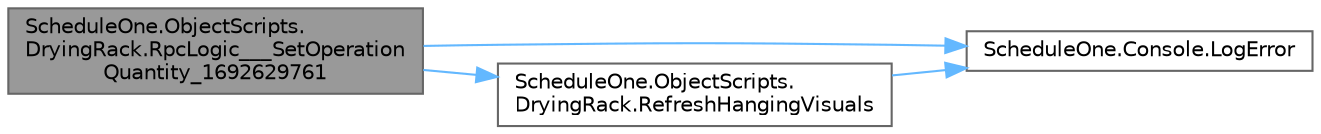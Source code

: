 digraph "ScheduleOne.ObjectScripts.DryingRack.RpcLogic___SetOperationQuantity_1692629761"
{
 // LATEX_PDF_SIZE
  bgcolor="transparent";
  edge [fontname=Helvetica,fontsize=10,labelfontname=Helvetica,labelfontsize=10];
  node [fontname=Helvetica,fontsize=10,shape=box,height=0.2,width=0.4];
  rankdir="LR";
  Node1 [id="Node000001",label="ScheduleOne.ObjectScripts.\lDryingRack.RpcLogic___SetOperation\lQuantity_1692629761",height=0.2,width=0.4,color="gray40", fillcolor="grey60", style="filled", fontcolor="black",tooltip=" "];
  Node1 -> Node2 [id="edge1_Node000001_Node000002",color="steelblue1",style="solid",tooltip=" "];
  Node2 [id="Node000002",label="ScheduleOne.Console.LogError",height=0.2,width=0.4,color="grey40", fillcolor="white", style="filled",URL="$class_schedule_one_1_1_console.html#af815c154f3082a5bf25f62c7cc93fad2",tooltip=" "];
  Node1 -> Node3 [id="edge2_Node000001_Node000003",color="steelblue1",style="solid",tooltip=" "];
  Node3 [id="Node000003",label="ScheduleOne.ObjectScripts.\lDryingRack.RefreshHangingVisuals",height=0.2,width=0.4,color="grey40", fillcolor="white", style="filled",URL="$class_schedule_one_1_1_object_scripts_1_1_drying_rack.html#a479bc501f8113f4de86977dc91e5d549",tooltip=" "];
  Node3 -> Node2 [id="edge3_Node000003_Node000002",color="steelblue1",style="solid",tooltip=" "];
}
